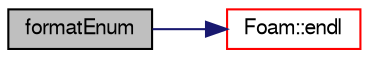 digraph "formatEnum"
{
  bgcolor="transparent";
  edge [fontname="FreeSans",fontsize="10",labelfontname="FreeSans",labelfontsize="10"];
  node [fontname="FreeSans",fontsize="10",shape=record];
  rankdir="LR";
  Node30848 [label="formatEnum",height=0.2,width=0.4,color="black", fillcolor="grey75", style="filled", fontcolor="black"];
  Node30848 -> Node30849 [color="midnightblue",fontsize="10",style="solid",fontname="FreeSans"];
  Node30849 [label="Foam::endl",height=0.2,width=0.4,color="red",URL="$a21124.html#a2db8fe02a0d3909e9351bb4275b23ce4",tooltip="Add newline and flush stream. "];
}
